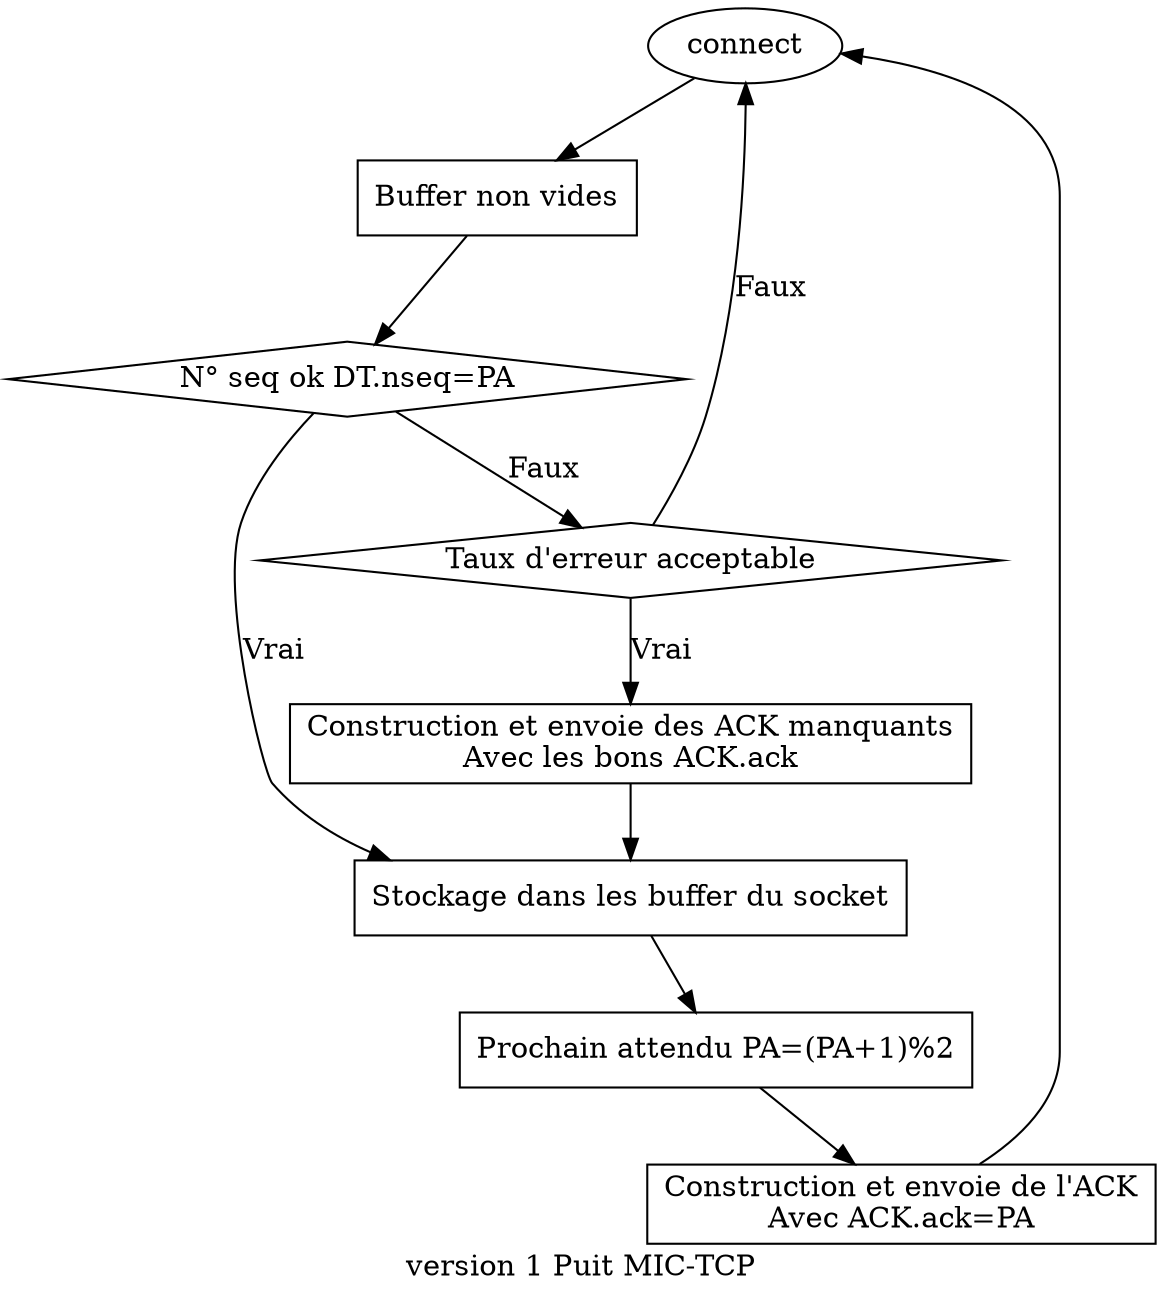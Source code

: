 digraph G_MIC_TCP{
    label="version 1 Puit MIC-TCP";
n0[label="connect", shape="ellipse"]
n1[label="Buffer non vides", shape="invtrapeze"]
n2[label="N° seq ok DT.nseq=PA",shape="diamond"]
n2_1[label="Taux d'erreur acceptable",shape="diamond"]
n2_2[label="Construction et envoie des ACK manquants\nAvec les bons ACK.ack",shape="rectangle"]
n2->n2_1[label="Faux"]
n2_1 -> n2_2[label="Vrai"]
n2_2 -> n3
n2_1 -> n0[label="Faux"]
n3[label="Stockage dans les buffer du socket",shape="rectangle"]
n4[label="Prochain attendu PA=(PA+1)%2", shape="rectangle"]
n5[label="Construction et envoie de l'ACK\nAvec ACK.ack=PA",shape="rectangle"]
n0->n1->n2
n2->n3[label="Vrai"]
n3->n4->n5->n0
}
